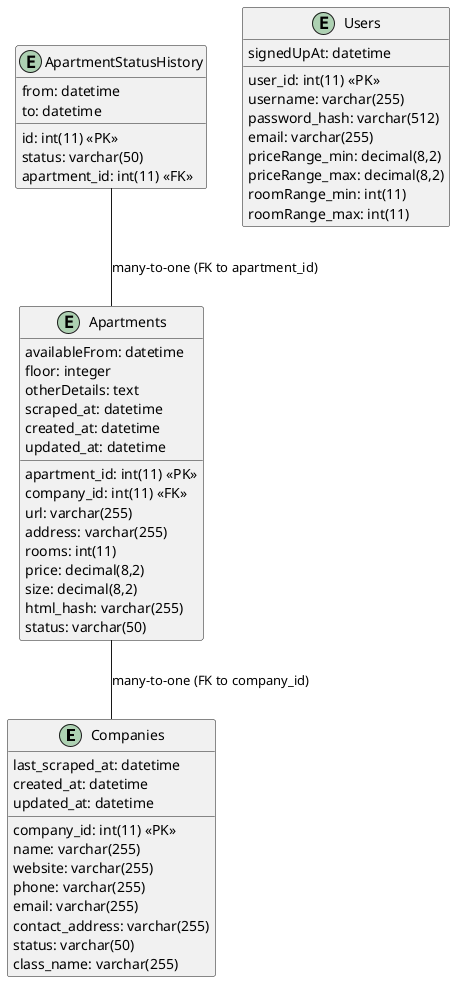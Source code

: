 @startuml
top to bottom direction

entity "Companies" as companies {
  company_id: int(11) <<PK>>
  name: varchar(255)
  website: varchar(255)
  last_scraped_at: datetime
  phone: varchar(255)
  email: varchar(255)
  contact_address: varchar(255)
  status: varchar(50)
  created_at: datetime
  updated_at: datetime
  class_name: varchar(255)
}

entity "Apartments" as apartments {
  apartment_id: int(11) <<PK>>
  company_id: int(11) <<FK>>
  url: varchar(255)
  address: varchar(255)
  rooms: int(11)
  availableFrom: datetime
  price: decimal(8,2)
  size: decimal(8,2)
  floor: integer
  otherDetails: text
  html_hash: varchar(255)
  scraped_at: datetime
  status: varchar(50)
  created_at: datetime
  updated_at: datetime
}

entity "ApartmentStatusHistory" as apartmentStatusHistory {
  id: int(11) <<PK>>
  status: varchar(50)
  from: datetime
  to: datetime
  apartment_id: int(11) <<FK>>
}

entity "Users" as users {
  user_id: int(11) <<PK>>
  username: varchar(255)
  password_hash: varchar(512)
  email: varchar(255)
  signedUpAt: datetime
  priceRange_min: decimal(8,2)
  priceRange_max: decimal(8,2)
  roomRange_min: int(11)
  roomRange_max: int(11)
}

' Define relationships
apartments -- companies : "many-to-one (FK to company_id)"
apartmentStatusHistory -- apartments : "many-to-one (FK to apartment_id)"

@enduml
